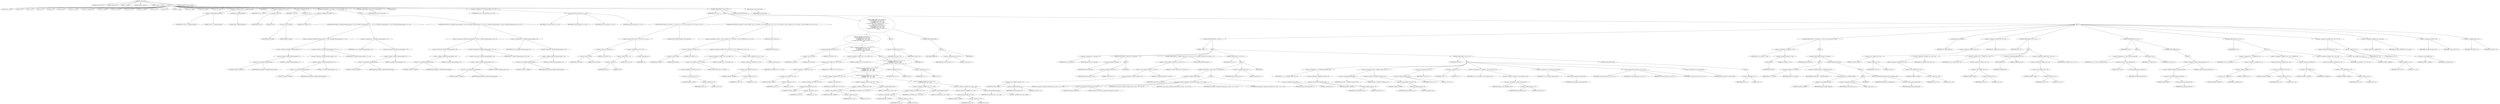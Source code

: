 digraph cache_insert {  
"1000119" [label = "(METHOD,cache_insert)" ]
"1000120" [label = "(PARAM,const char *a1)" ]
"1000121" [label = "(PARAM,_DWORD *a2)" ]
"1000122" [label = "(PARAM,__int64 a3)" ]
"1000123" [label = "(PARAM,unsigned __int64 a4)" ]
"1000124" [label = "(PARAM,unsigned __int16 a5)" ]
"1000125" [label = "(BLOCK,,)" ]
"1000126" [label = "(LOCAL,result: __int64)" ]
"1000127" [label = "(LOCAL,v6: int)" ]
"1000128" [label = "(LOCAL,v7: int)" ]
"1000129" [label = "(LOCAL,v8: int)" ]
"1000130" [label = "(LOCAL,v9: int)" ]
"1000131" [label = "(LOCAL,v10: int)" ]
"1000132" [label = "(LOCAL,v11: __int64)" ]
"1000133" [label = "(LOCAL,v12: unsigned int)" ]
"1000134" [label = "(LOCAL,v13: __int64)" ]
"1000135" [label = "(LOCAL,v14: __int16)" ]
"1000136" [label = "(LOCAL,v15: char *)" ]
"1000137" [label = "(LOCAL,v16: __int64)" ]
"1000138" [label = "(LOCAL,v20: int)" ]
"1000139" [label = "(LOCAL,v21: int)" ]
"1000140" [label = "(LOCAL,v22: __int64)" ]
"1000141" [label = "(LOCAL,v23: __int64)" ]
"1000142" [label = "(LOCAL,v24: __int64)" ]
"1000143" [label = "(LOCAL,v25: __int64 [ 6 ])" ]
"1000144" [label = "(<operator>.assignment,v25[3] = __readfsqword(0x28u))" ]
"1000145" [label = "(<operator>.indirectIndexAccess,v25[3])" ]
"1000146" [label = "(IDENTIFIER,v25,v25[3] = __readfsqword(0x28u))" ]
"1000147" [label = "(LITERAL,3,v25[3] = __readfsqword(0x28u))" ]
"1000148" [label = "(__readfsqword,__readfsqword(0x28u))" ]
"1000149" [label = "(LITERAL,0x28u,__readfsqword(0x28u))" ]
"1000150" [label = "(IDENTIFIER,L,)" ]
"1000151" [label = "(<operator>.assignment,v20 = a5 & 4)" ]
"1000152" [label = "(IDENTIFIER,v20,v20 = a5 & 4)" ]
"1000153" [label = "(<operator>.and,a5 & 4)" ]
"1000154" [label = "(IDENTIFIER,a5,a5 & 4)" ]
"1000155" [label = "(LITERAL,4,a5 & 4)" ]
"1000156" [label = "(<operator>.assignment,v21 = 0)" ]
"1000157" [label = "(IDENTIFIER,v21,v21 = 0)" ]
"1000158" [label = "(LITERAL,0,v21 = 0)" ]
"1000159" [label = "(CONTROL_STRUCTURE,if ( (a5 & 0x980) != 0 ),if ( (a5 & 0x980) != 0 ))" ]
"1000160" [label = "(<operator>.notEquals,(a5 & 0x980) != 0)" ]
"1000161" [label = "(<operator>.and,a5 & 0x980)" ]
"1000162" [label = "(IDENTIFIER,a5,a5 & 0x980)" ]
"1000163" [label = "(LITERAL,0x980,a5 & 0x980)" ]
"1000164" [label = "(LITERAL,0,(a5 & 0x980) != 0)" ]
"1000165" [label = "(BLOCK,,)" ]
"1000166" [label = "(CONTROL_STRUCTURE,if ( *((_QWORD *)dnsmasq_daemon + 57) && *((_QWORD *)dnsmasq_daemon + 57) < a4 ),if ( *((_QWORD *)dnsmasq_daemon + 57) && *((_QWORD *)dnsmasq_daemon + 57) < a4 ))" ]
"1000167" [label = "(<operator>.logicalAnd,*((_QWORD *)dnsmasq_daemon + 57) && *((_QWORD *)dnsmasq_daemon + 57) < a4)" ]
"1000168" [label = "(<operator>.indirection,*((_QWORD *)dnsmasq_daemon + 57))" ]
"1000169" [label = "(<operator>.addition,(_QWORD *)dnsmasq_daemon + 57)" ]
"1000170" [label = "(<operator>.cast,(_QWORD *)dnsmasq_daemon)" ]
"1000171" [label = "(UNKNOWN,_QWORD *,_QWORD *)" ]
"1000172" [label = "(IDENTIFIER,dnsmasq_daemon,(_QWORD *)dnsmasq_daemon)" ]
"1000173" [label = "(LITERAL,57,(_QWORD *)dnsmasq_daemon + 57)" ]
"1000174" [label = "(<operator>.lessThan,*((_QWORD *)dnsmasq_daemon + 57) < a4)" ]
"1000175" [label = "(<operator>.indirection,*((_QWORD *)dnsmasq_daemon + 57))" ]
"1000176" [label = "(<operator>.addition,(_QWORD *)dnsmasq_daemon + 57)" ]
"1000177" [label = "(<operator>.cast,(_QWORD *)dnsmasq_daemon)" ]
"1000178" [label = "(UNKNOWN,_QWORD *,_QWORD *)" ]
"1000179" [label = "(IDENTIFIER,dnsmasq_daemon,(_QWORD *)dnsmasq_daemon)" ]
"1000180" [label = "(LITERAL,57,(_QWORD *)dnsmasq_daemon + 57)" ]
"1000181" [label = "(IDENTIFIER,a4,*((_QWORD *)dnsmasq_daemon + 57) < a4)" ]
"1000182" [label = "(<operator>.assignment,a4 = *((_QWORD *)dnsmasq_daemon + 57))" ]
"1000183" [label = "(IDENTIFIER,a4,a4 = *((_QWORD *)dnsmasq_daemon + 57))" ]
"1000184" [label = "(<operator>.indirection,*((_QWORD *)dnsmasq_daemon + 57))" ]
"1000185" [label = "(<operator>.addition,(_QWORD *)dnsmasq_daemon + 57)" ]
"1000186" [label = "(<operator>.cast,(_QWORD *)dnsmasq_daemon)" ]
"1000187" [label = "(UNKNOWN,_QWORD *,_QWORD *)" ]
"1000188" [label = "(IDENTIFIER,dnsmasq_daemon,(_QWORD *)dnsmasq_daemon)" ]
"1000189" [label = "(LITERAL,57,(_QWORD *)dnsmasq_daemon + 57)" ]
"1000190" [label = "(CONTROL_STRUCTURE,if ( *((_QWORD *)dnsmasq_daemon + 56) && *((_QWORD *)dnsmasq_daemon + 56) > a4 ),if ( *((_QWORD *)dnsmasq_daemon + 56) && *((_QWORD *)dnsmasq_daemon + 56) > a4 ))" ]
"1000191" [label = "(<operator>.logicalAnd,*((_QWORD *)dnsmasq_daemon + 56) && *((_QWORD *)dnsmasq_daemon + 56) > a4)" ]
"1000192" [label = "(<operator>.indirection,*((_QWORD *)dnsmasq_daemon + 56))" ]
"1000193" [label = "(<operator>.addition,(_QWORD *)dnsmasq_daemon + 56)" ]
"1000194" [label = "(<operator>.cast,(_QWORD *)dnsmasq_daemon)" ]
"1000195" [label = "(UNKNOWN,_QWORD *,_QWORD *)" ]
"1000196" [label = "(IDENTIFIER,dnsmasq_daemon,(_QWORD *)dnsmasq_daemon)" ]
"1000197" [label = "(LITERAL,56,(_QWORD *)dnsmasq_daemon + 56)" ]
"1000198" [label = "(<operator>.greaterThan,*((_QWORD *)dnsmasq_daemon + 56) > a4)" ]
"1000199" [label = "(<operator>.indirection,*((_QWORD *)dnsmasq_daemon + 56))" ]
"1000200" [label = "(<operator>.addition,(_QWORD *)dnsmasq_daemon + 56)" ]
"1000201" [label = "(<operator>.cast,(_QWORD *)dnsmasq_daemon)" ]
"1000202" [label = "(UNKNOWN,_QWORD *,_QWORD *)" ]
"1000203" [label = "(IDENTIFIER,dnsmasq_daemon,(_QWORD *)dnsmasq_daemon)" ]
"1000204" [label = "(LITERAL,56,(_QWORD *)dnsmasq_daemon + 56)" ]
"1000205" [label = "(IDENTIFIER,a4,*((_QWORD *)dnsmasq_daemon + 56) > a4)" ]
"1000206" [label = "(<operator>.assignment,a4 = *((_QWORD *)dnsmasq_daemon + 56))" ]
"1000207" [label = "(IDENTIFIER,a4,a4 = *((_QWORD *)dnsmasq_daemon + 56))" ]
"1000208" [label = "(<operator>.indirection,*((_QWORD *)dnsmasq_daemon + 56))" ]
"1000209" [label = "(<operator>.addition,(_QWORD *)dnsmasq_daemon + 56)" ]
"1000210" [label = "(<operator>.cast,(_QWORD *)dnsmasq_daemon)" ]
"1000211" [label = "(UNKNOWN,_QWORD *,_QWORD *)" ]
"1000212" [label = "(IDENTIFIER,dnsmasq_daemon,(_QWORD *)dnsmasq_daemon)" ]
"1000213" [label = "(LITERAL,56,(_QWORD *)dnsmasq_daemon + 56)" ]
"1000214" [label = "(CONTROL_STRUCTURE,if ( insert_error ),if ( insert_error ))" ]
"1000215" [label = "(IDENTIFIER,insert_error,if ( insert_error ))" ]
"1000216" [label = "(IDENTIFIER,L,)" ]
"1000217" [label = "(<operator>.assignment,v23 = cache_scan_free(a1, a2, a3, a5))" ]
"1000218" [label = "(IDENTIFIER,v23,v23 = cache_scan_free(a1, a2, a3, a5))" ]
"1000219" [label = "(cache_scan_free,cache_scan_free(a1, a2, a3, a5))" ]
"1000220" [label = "(IDENTIFIER,a1,cache_scan_free(a1, a2, a3, a5))" ]
"1000221" [label = "(IDENTIFIER,a2,cache_scan_free(a1, a2, a3, a5))" ]
"1000222" [label = "(IDENTIFIER,a3,cache_scan_free(a1, a2, a3, a5))" ]
"1000223" [label = "(IDENTIFIER,a5,cache_scan_free(a1, a2, a3, a5))" ]
"1000224" [label = "(CONTROL_STRUCTURE,if ( v23 ),if ( v23 ))" ]
"1000225" [label = "(IDENTIFIER,v23,if ( v23 ))" ]
"1000226" [label = "(BLOCK,,)" ]
"1000227" [label = "(CONTROL_STRUCTURE,if ( (a5 & 0x180) == 0 || (a5 & 8) == 0 || !a2 ),if ( (a5 & 0x180) == 0 || (a5 & 8) == 0 || !a2 ))" ]
"1000228" [label = "(<operator>.logicalOr,(a5 & 0x180) == 0 || (a5 & 8) == 0 || !a2)" ]
"1000229" [label = "(<operator>.equals,(a5 & 0x180) == 0)" ]
"1000230" [label = "(<operator>.and,a5 & 0x180)" ]
"1000231" [label = "(IDENTIFIER,a5,a5 & 0x180)" ]
"1000232" [label = "(LITERAL,0x180,a5 & 0x180)" ]
"1000233" [label = "(LITERAL,0,(a5 & 0x180) == 0)" ]
"1000234" [label = "(<operator>.logicalOr,(a5 & 8) == 0 || !a2)" ]
"1000235" [label = "(<operator>.equals,(a5 & 8) == 0)" ]
"1000236" [label = "(<operator>.and,a5 & 8)" ]
"1000237" [label = "(IDENTIFIER,a5,a5 & 8)" ]
"1000238" [label = "(LITERAL,8,a5 & 8)" ]
"1000239" [label = "(LITERAL,0,(a5 & 8) == 0)" ]
"1000240" [label = "(<operator>.logicalNot,!a2)" ]
"1000241" [label = "(IDENTIFIER,a2,!a2)" ]
"1000242" [label = "(CONTROL_STRUCTURE,goto LABEL_28;,goto LABEL_28;)" ]
"1000243" [label = "(CONTROL_STRUCTURE,if ( (a5 & 0x80) != 0 && (*(_WORD *)(v23 + 52) & 0x80) != 0 && *(_DWORD *)(v23 + 24) == *a2 ),if ( (a5 & 0x80) != 0 && (*(_WORD *)(v23 + 52) & 0x80) != 0 && *(_DWORD *)(v23 + 24) == *a2 ))" ]
"1000244" [label = "(<operator>.logicalAnd,(a5 & 0x80) != 0 && (*(_WORD *)(v23 + 52) & 0x80) != 0 && *(_DWORD *)(v23 + 24) == *a2)" ]
"1000245" [label = "(<operator>.notEquals,(a5 & 0x80) != 0)" ]
"1000246" [label = "(<operator>.and,a5 & 0x80)" ]
"1000247" [label = "(IDENTIFIER,a5,a5 & 0x80)" ]
"1000248" [label = "(LITERAL,0x80,a5 & 0x80)" ]
"1000249" [label = "(LITERAL,0,(a5 & 0x80) != 0)" ]
"1000250" [label = "(<operator>.logicalAnd,(*(_WORD *)(v23 + 52) & 0x80) != 0 && *(_DWORD *)(v23 + 24) == *a2)" ]
"1000251" [label = "(<operator>.notEquals,(*(_WORD *)(v23 + 52) & 0x80) != 0)" ]
"1000252" [label = "(<operator>.and,*(_WORD *)(v23 + 52) & 0x80)" ]
"1000253" [label = "(<operator>.indirection,*(_WORD *)(v23 + 52))" ]
"1000254" [label = "(<operator>.cast,(_WORD *)(v23 + 52))" ]
"1000255" [label = "(UNKNOWN,_WORD *,_WORD *)" ]
"1000256" [label = "(<operator>.addition,v23 + 52)" ]
"1000257" [label = "(IDENTIFIER,v23,v23 + 52)" ]
"1000258" [label = "(LITERAL,52,v23 + 52)" ]
"1000259" [label = "(LITERAL,0x80,*(_WORD *)(v23 + 52) & 0x80)" ]
"1000260" [label = "(LITERAL,0,(*(_WORD *)(v23 + 52) & 0x80) != 0)" ]
"1000261" [label = "(<operator>.equals,*(_DWORD *)(v23 + 24) == *a2)" ]
"1000262" [label = "(<operator>.indirection,*(_DWORD *)(v23 + 24))" ]
"1000263" [label = "(<operator>.cast,(_DWORD *)(v23 + 24))" ]
"1000264" [label = "(UNKNOWN,_DWORD *,_DWORD *)" ]
"1000265" [label = "(<operator>.addition,v23 + 24)" ]
"1000266" [label = "(IDENTIFIER,v23,v23 + 24)" ]
"1000267" [label = "(LITERAL,24,v23 + 24)" ]
"1000268" [label = "(<operator>.indirection,*a2)" ]
"1000269" [label = "(IDENTIFIER,a2,*(_DWORD *)(v23 + 24) == *a2)" ]
"1000270" [label = "(RETURN,return v23;,return v23;)" ]
"1000271" [label = "(IDENTIFIER,v23,return v23;)" ]
"1000272" [label = "(CONTROL_STRUCTURE,if ( (a5 & 0x100) != 0\n      && (*(_WORD *)(v23 + 52) & 0x100) != 0\n      && (*(_DWORD *)(v23 + 24) != *a2\n       || *(_DWORD *)(v23 + 28) != a2[1]\n       || *(_DWORD *)(v23 + 32) != a2[2]\n       || *(_DWORD *)(v23 + 36) != a2[3] ? (v10 = 0) : (v10 = 1),\n          v10) ),if ( (a5 & 0x100) != 0\n      && (*(_WORD *)(v23 + 52) & 0x100) != 0\n      && (*(_DWORD *)(v23 + 24) != *a2\n       || *(_DWORD *)(v23 + 28) != a2[1]\n       || *(_DWORD *)(v23 + 32) != a2[2]\n       || *(_DWORD *)(v23 + 36) != a2[3] ? (v10 = 0) : (v10 = 1),\n          v10) ))" ]
"1000273" [label = "(<operator>.logicalAnd,(a5 & 0x100) != 0\n      && (*(_WORD *)(v23 + 52) & 0x100) != 0\n      && (*(_DWORD *)(v23 + 24) != *a2\n       || *(_DWORD *)(v23 + 28) != a2[1]\n       || *(_DWORD *)(v23 + 32) != a2[2]\n       || *(_DWORD *)(v23 + 36) != a2[3] ? (v10 = 0) : (v10 = 1),\n          v10))" ]
"1000274" [label = "(<operator>.notEquals,(a5 & 0x100) != 0)" ]
"1000275" [label = "(<operator>.and,a5 & 0x100)" ]
"1000276" [label = "(IDENTIFIER,a5,a5 & 0x100)" ]
"1000277" [label = "(LITERAL,0x100,a5 & 0x100)" ]
"1000278" [label = "(LITERAL,0,(a5 & 0x100) != 0)" ]
"1000279" [label = "(<operator>.logicalAnd,(*(_WORD *)(v23 + 52) & 0x100) != 0\n      && (*(_DWORD *)(v23 + 24) != *a2\n       || *(_DWORD *)(v23 + 28) != a2[1]\n       || *(_DWORD *)(v23 + 32) != a2[2]\n       || *(_DWORD *)(v23 + 36) != a2[3] ? (v10 = 0) : (v10 = 1),\n          v10))" ]
"1000280" [label = "(<operator>.notEquals,(*(_WORD *)(v23 + 52) & 0x100) != 0)" ]
"1000281" [label = "(<operator>.and,*(_WORD *)(v23 + 52) & 0x100)" ]
"1000282" [label = "(<operator>.indirection,*(_WORD *)(v23 + 52))" ]
"1000283" [label = "(<operator>.cast,(_WORD *)(v23 + 52))" ]
"1000284" [label = "(UNKNOWN,_WORD *,_WORD *)" ]
"1000285" [label = "(<operator>.addition,v23 + 52)" ]
"1000286" [label = "(IDENTIFIER,v23,v23 + 52)" ]
"1000287" [label = "(LITERAL,52,v23 + 52)" ]
"1000288" [label = "(LITERAL,0x100,*(_WORD *)(v23 + 52) & 0x100)" ]
"1000289" [label = "(LITERAL,0,(*(_WORD *)(v23 + 52) & 0x100) != 0)" ]
"1000290" [label = "(BLOCK,,)" ]
"1000291" [label = "(<operator>.conditional,*(_DWORD *)(v23 + 24) != *a2\n       || *(_DWORD *)(v23 + 28) != a2[1]\n       || *(_DWORD *)(v23 + 32) != a2[2]\n       || *(_DWORD *)(v23 + 36) != a2[3] ? (v10 = 0) : (v10 = 1))" ]
"1000292" [label = "(<operator>.logicalOr,*(_DWORD *)(v23 + 24) != *a2\n       || *(_DWORD *)(v23 + 28) != a2[1]\n       || *(_DWORD *)(v23 + 32) != a2[2]\n       || *(_DWORD *)(v23 + 36) != a2[3])" ]
"1000293" [label = "(<operator>.notEquals,*(_DWORD *)(v23 + 24) != *a2)" ]
"1000294" [label = "(<operator>.indirection,*(_DWORD *)(v23 + 24))" ]
"1000295" [label = "(<operator>.cast,(_DWORD *)(v23 + 24))" ]
"1000296" [label = "(UNKNOWN,_DWORD *,_DWORD *)" ]
"1000297" [label = "(<operator>.addition,v23 + 24)" ]
"1000298" [label = "(IDENTIFIER,v23,v23 + 24)" ]
"1000299" [label = "(LITERAL,24,v23 + 24)" ]
"1000300" [label = "(<operator>.indirection,*a2)" ]
"1000301" [label = "(IDENTIFIER,a2,*(_DWORD *)(v23 + 24) != *a2)" ]
"1000302" [label = "(<operator>.logicalOr,*(_DWORD *)(v23 + 28) != a2[1]\n       || *(_DWORD *)(v23 + 32) != a2[2]\n       || *(_DWORD *)(v23 + 36) != a2[3])" ]
"1000303" [label = "(<operator>.notEquals,*(_DWORD *)(v23 + 28) != a2[1])" ]
"1000304" [label = "(<operator>.indirection,*(_DWORD *)(v23 + 28))" ]
"1000305" [label = "(<operator>.cast,(_DWORD *)(v23 + 28))" ]
"1000306" [label = "(UNKNOWN,_DWORD *,_DWORD *)" ]
"1000307" [label = "(<operator>.addition,v23 + 28)" ]
"1000308" [label = "(IDENTIFIER,v23,v23 + 28)" ]
"1000309" [label = "(LITERAL,28,v23 + 28)" ]
"1000310" [label = "(<operator>.indirectIndexAccess,a2[1])" ]
"1000311" [label = "(IDENTIFIER,a2,*(_DWORD *)(v23 + 28) != a2[1])" ]
"1000312" [label = "(LITERAL,1,*(_DWORD *)(v23 + 28) != a2[1])" ]
"1000313" [label = "(<operator>.logicalOr,*(_DWORD *)(v23 + 32) != a2[2]\n       || *(_DWORD *)(v23 + 36) != a2[3])" ]
"1000314" [label = "(<operator>.notEquals,*(_DWORD *)(v23 + 32) != a2[2])" ]
"1000315" [label = "(<operator>.indirection,*(_DWORD *)(v23 + 32))" ]
"1000316" [label = "(<operator>.cast,(_DWORD *)(v23 + 32))" ]
"1000317" [label = "(UNKNOWN,_DWORD *,_DWORD *)" ]
"1000318" [label = "(<operator>.addition,v23 + 32)" ]
"1000319" [label = "(IDENTIFIER,v23,v23 + 32)" ]
"1000320" [label = "(LITERAL,32,v23 + 32)" ]
"1000321" [label = "(<operator>.indirectIndexAccess,a2[2])" ]
"1000322" [label = "(IDENTIFIER,a2,*(_DWORD *)(v23 + 32) != a2[2])" ]
"1000323" [label = "(LITERAL,2,*(_DWORD *)(v23 + 32) != a2[2])" ]
"1000324" [label = "(<operator>.notEquals,*(_DWORD *)(v23 + 36) != a2[3])" ]
"1000325" [label = "(<operator>.indirection,*(_DWORD *)(v23 + 36))" ]
"1000326" [label = "(<operator>.cast,(_DWORD *)(v23 + 36))" ]
"1000327" [label = "(UNKNOWN,_DWORD *,_DWORD *)" ]
"1000328" [label = "(<operator>.addition,v23 + 36)" ]
"1000329" [label = "(IDENTIFIER,v23,v23 + 36)" ]
"1000330" [label = "(LITERAL,36,v23 + 36)" ]
"1000331" [label = "(<operator>.indirectIndexAccess,a2[3])" ]
"1000332" [label = "(IDENTIFIER,a2,*(_DWORD *)(v23 + 36) != a2[3])" ]
"1000333" [label = "(LITERAL,3,*(_DWORD *)(v23 + 36) != a2[3])" ]
"1000334" [label = "(<operator>.assignment,v10 = 0)" ]
"1000335" [label = "(IDENTIFIER,v10,v10 = 0)" ]
"1000336" [label = "(LITERAL,0,v10 = 0)" ]
"1000337" [label = "(<operator>.assignment,v10 = 1)" ]
"1000338" [label = "(IDENTIFIER,v10,v10 = 1)" ]
"1000339" [label = "(LITERAL,1,v10 = 1)" ]
"1000340" [label = "(IDENTIFIER,v10,)" ]
"1000341" [label = "(BLOCK,,)" ]
"1000342" [label = "(<operator>.assignment,result = v23)" ]
"1000343" [label = "(IDENTIFIER,result,result = v23)" ]
"1000344" [label = "(IDENTIFIER,v23,result = v23)" ]
"1000345" [label = "(CONTROL_STRUCTURE,else,else)" ]
"1000346" [label = "(BLOCK,,)" ]
"1000347" [label = "(JUMP_TARGET,LABEL_28)" ]
"1000348" [label = "(<operator>.assignment,insert_error = 1)" ]
"1000349" [label = "(IDENTIFIER,insert_error,insert_error = 1)" ]
"1000350" [label = "(LITERAL,1,insert_error = 1)" ]
"1000351" [label = "(IDENTIFIER,L,)" ]
"1000352" [label = "(CONTROL_STRUCTURE,else,else)" ]
"1000353" [label = "(BLOCK,,)" ]
"1000354" [label = "(CONTROL_STRUCTURE,while ( 1 ),while ( 1 ))" ]
"1000355" [label = "(LITERAL,1,while ( 1 ))" ]
"1000356" [label = "(BLOCK,,)" ]
"1000357" [label = "(<operator>.assignment,v24 = cache_tail)" ]
"1000358" [label = "(IDENTIFIER,v24,v24 = cache_tail)" ]
"1000359" [label = "(IDENTIFIER,cache_tail,v24 = cache_tail)" ]
"1000360" [label = "(CONTROL_STRUCTURE,if ( !cache_tail ),if ( !cache_tail ))" ]
"1000361" [label = "(<operator>.logicalNot,!cache_tail)" ]
"1000362" [label = "(IDENTIFIER,cache_tail,!cache_tail)" ]
"1000363" [label = "(BLOCK,,)" ]
"1000364" [label = "(<operator>.assignment,insert_error = 1)" ]
"1000365" [label = "(IDENTIFIER,insert_error,insert_error = 1)" ]
"1000366" [label = "(LITERAL,1,insert_error = 1)" ]
"1000367" [label = "(IDENTIFIER,L,)" ]
"1000368" [label = "(CONTROL_STRUCTURE,if ( (*(_WORD *)(cache_tail + 52) & 0xC) == 0 ),if ( (*(_WORD *)(cache_tail + 52) & 0xC) == 0 ))" ]
"1000369" [label = "(<operator>.equals,(*(_WORD *)(cache_tail + 52) & 0xC) == 0)" ]
"1000370" [label = "(<operator>.and,*(_WORD *)(cache_tail + 52) & 0xC)" ]
"1000371" [label = "(<operator>.indirection,*(_WORD *)(cache_tail + 52))" ]
"1000372" [label = "(<operator>.cast,(_WORD *)(cache_tail + 52))" ]
"1000373" [label = "(UNKNOWN,_WORD *,_WORD *)" ]
"1000374" [label = "(<operator>.addition,cache_tail + 52)" ]
"1000375" [label = "(IDENTIFIER,cache_tail,cache_tail + 52)" ]
"1000376" [label = "(LITERAL,52,cache_tail + 52)" ]
"1000377" [label = "(LITERAL,0xC,*(_WORD *)(cache_tail + 52) & 0xC)" ]
"1000378" [label = "(LITERAL,0,(*(_WORD *)(cache_tail + 52) & 0xC) == 0)" ]
"1000379" [label = "(CONTROL_STRUCTURE,break;,break;)" ]
"1000380" [label = "(CONTROL_STRUCTURE,if ( v21 ),if ( v21 ))" ]
"1000381" [label = "(IDENTIFIER,v21,if ( v21 ))" ]
"1000382" [label = "(BLOCK,,)" ]
"1000383" [label = "(CONTROL_STRUCTURE,if ( !warned_7808 ),if ( !warned_7808 ))" ]
"1000384" [label = "(<operator>.logicalNot,!warned_7808)" ]
"1000385" [label = "(IDENTIFIER,warned_7808,!warned_7808)" ]
"1000386" [label = "(BLOCK,,)" ]
"1000387" [label = "(my_syslog,my_syslog(3, (unsigned int)\"Internal error in cache.\", v6, v7, v8, v9))" ]
"1000388" [label = "(LITERAL,3,my_syslog(3, (unsigned int)\"Internal error in cache.\", v6, v7, v8, v9))" ]
"1000389" [label = "(<operator>.cast,(unsigned int)\"Internal error in cache.\")" ]
"1000390" [label = "(UNKNOWN,unsigned int,unsigned int)" ]
"1000391" [label = "(LITERAL,\"Internal error in cache.\",(unsigned int)\"Internal error in cache.\")" ]
"1000392" [label = "(IDENTIFIER,v6,my_syslog(3, (unsigned int)\"Internal error in cache.\", v6, v7, v8, v9))" ]
"1000393" [label = "(IDENTIFIER,v7,my_syslog(3, (unsigned int)\"Internal error in cache.\", v6, v7, v8, v9))" ]
"1000394" [label = "(IDENTIFIER,v8,my_syslog(3, (unsigned int)\"Internal error in cache.\", v6, v7, v8, v9))" ]
"1000395" [label = "(IDENTIFIER,v9,my_syslog(3, (unsigned int)\"Internal error in cache.\", v6, v7, v8, v9))" ]
"1000396" [label = "(<operator>.assignment,warned_7808 = 1)" ]
"1000397" [label = "(IDENTIFIER,warned_7808,warned_7808 = 1)" ]
"1000398" [label = "(LITERAL,1,warned_7808 = 1)" ]
"1000399" [label = "(<operator>.assignment,insert_error = 1)" ]
"1000400" [label = "(IDENTIFIER,insert_error,insert_error = 1)" ]
"1000401" [label = "(LITERAL,1,insert_error = 1)" ]
"1000402" [label = "(IDENTIFIER,L,)" ]
"1000403" [label = "(CONTROL_STRUCTURE,if ( v20 ),if ( v20 ))" ]
"1000404" [label = "(IDENTIFIER,v20,if ( v20 ))" ]
"1000405" [label = "(BLOCK,,)" ]
"1000406" [label = "(<operator>.assignment,v11 = *(_QWORD *)(cache_tail + 32))" ]
"1000407" [label = "(IDENTIFIER,v11,v11 = *(_QWORD *)(cache_tail + 32))" ]
"1000408" [label = "(<operator>.indirection,*(_QWORD *)(cache_tail + 32))" ]
"1000409" [label = "(<operator>.cast,(_QWORD *)(cache_tail + 32))" ]
"1000410" [label = "(UNKNOWN,_QWORD *,_QWORD *)" ]
"1000411" [label = "(<operator>.addition,cache_tail + 32)" ]
"1000412" [label = "(IDENTIFIER,cache_tail,cache_tail + 32)" ]
"1000413" [label = "(LITERAL,32,cache_tail + 32)" ]
"1000414" [label = "(<operator>.assignment,v25[0] = *(_QWORD *)(cache_tail + 24))" ]
"1000415" [label = "(<operator>.indirectIndexAccess,v25[0])" ]
"1000416" [label = "(IDENTIFIER,v25,v25[0] = *(_QWORD *)(cache_tail + 24))" ]
"1000417" [label = "(LITERAL,0,v25[0] = *(_QWORD *)(cache_tail + 24))" ]
"1000418" [label = "(<operator>.indirection,*(_QWORD *)(cache_tail + 24))" ]
"1000419" [label = "(<operator>.cast,(_QWORD *)(cache_tail + 24))" ]
"1000420" [label = "(UNKNOWN,_QWORD *,_QWORD *)" ]
"1000421" [label = "(<operator>.addition,cache_tail + 24)" ]
"1000422" [label = "(IDENTIFIER,cache_tail,cache_tail + 24)" ]
"1000423" [label = "(LITERAL,24,cache_tail + 24)" ]
"1000424" [label = "(<operator>.assignment,v25[1] = v11)" ]
"1000425" [label = "(<operator>.indirectIndexAccess,v25[1])" ]
"1000426" [label = "(IDENTIFIER,v25,v25[1] = v11)" ]
"1000427" [label = "(LITERAL,1,v25[1] = v11)" ]
"1000428" [label = "(IDENTIFIER,v11,v25[1] = v11)" ]
"1000429" [label = "(<operator>.assignment,v21 = 1)" ]
"1000430" [label = "(IDENTIFIER,v21,v21 = 1)" ]
"1000431" [label = "(LITERAL,1,v21 = 1)" ]
"1000432" [label = "(<operator>.assignment,v12 = *(unsigned __int16 *)(cache_tail + 52))" ]
"1000433" [label = "(IDENTIFIER,v12,v12 = *(unsigned __int16 *)(cache_tail + 52))" ]
"1000434" [label = "(<operator>.indirection,*(unsigned __int16 *)(cache_tail + 52))" ]
"1000435" [label = "(<operator>.cast,(unsigned __int16 *)(cache_tail + 52))" ]
"1000436" [label = "(UNKNOWN,unsigned __int16 *,unsigned __int16 *)" ]
"1000437" [label = "(<operator>.addition,cache_tail + 52)" ]
"1000438" [label = "(IDENTIFIER,cache_tail,cache_tail + 52)" ]
"1000439" [label = "(LITERAL,52,cache_tail + 52)" ]
"1000440" [label = "(<operator>.assignment,v13 = cache_get_name(cache_tail))" ]
"1000441" [label = "(IDENTIFIER,v13,v13 = cache_get_name(cache_tail))" ]
"1000442" [label = "(cache_get_name,cache_get_name(cache_tail))" ]
"1000443" [label = "(IDENTIFIER,cache_tail,cache_get_name(cache_tail))" ]
"1000444" [label = "(cache_scan_free,cache_scan_free(v13, v25, a3, v12))" ]
"1000445" [label = "(IDENTIFIER,v13,cache_scan_free(v13, v25, a3, v12))" ]
"1000446" [label = "(IDENTIFIER,v25,cache_scan_free(v13, v25, a3, v12))" ]
"1000447" [label = "(IDENTIFIER,a3,cache_scan_free(v13, v25, a3, v12))" ]
"1000448" [label = "(IDENTIFIER,v12,cache_scan_free(v13, v25, a3, v12))" ]
"1000449" [label = "(<operator>.preIncrement,++cache_live_freed)" ]
"1000450" [label = "(IDENTIFIER,cache_live_freed,++cache_live_freed)" ]
"1000451" [label = "(CONTROL_STRUCTURE,else,else)" ]
"1000452" [label = "(BLOCK,,)" ]
"1000453" [label = "(<operator>.assignment,v20 = 1)" ]
"1000454" [label = "(IDENTIFIER,v20,v20 = 1)" ]
"1000455" [label = "(LITERAL,1,v20 = 1)" ]
"1000456" [label = "(CONTROL_STRUCTURE,if ( a1 && strlen(a1) > 0x31 ),if ( a1 && strlen(a1) > 0x31 ))" ]
"1000457" [label = "(<operator>.logicalAnd,a1 && strlen(a1) > 0x31)" ]
"1000458" [label = "(IDENTIFIER,a1,a1 && strlen(a1) > 0x31)" ]
"1000459" [label = "(<operator>.greaterThan,strlen(a1) > 0x31)" ]
"1000460" [label = "(strlen,strlen(a1))" ]
"1000461" [label = "(IDENTIFIER,a1,strlen(a1))" ]
"1000462" [label = "(LITERAL,0x31,strlen(a1) > 0x31)" ]
"1000463" [label = "(BLOCK,,)" ]
"1000464" [label = "(CONTROL_STRUCTURE,if ( big_free ),if ( big_free ))" ]
"1000465" [label = "(IDENTIFIER,big_free,if ( big_free ))" ]
"1000466" [label = "(BLOCK,,)" ]
"1000467" [label = "(<operator>.assignment,v22 = big_free)" ]
"1000468" [label = "(IDENTIFIER,v22,v22 = big_free)" ]
"1000469" [label = "(IDENTIFIER,big_free,v22 = big_free)" ]
"1000470" [label = "(<operator>.assignment,big_free = *(_QWORD *)big_free)" ]
"1000471" [label = "(IDENTIFIER,big_free,big_free = *(_QWORD *)big_free)" ]
"1000472" [label = "(<operator>.indirection,*(_QWORD *)big_free)" ]
"1000473" [label = "(<operator>.cast,(_QWORD *)big_free)" ]
"1000474" [label = "(UNKNOWN,_QWORD *,_QWORD *)" ]
"1000475" [label = "(IDENTIFIER,big_free,(_QWORD *)big_free)" ]
"1000476" [label = "(CONTROL_STRUCTURE,else,else)" ]
"1000477" [label = "(BLOCK,,)" ]
"1000478" [label = "(BLOCK,,)" ]
"1000479" [label = "(<operator>.assignment,insert_error = 1)" ]
"1000480" [label = "(IDENTIFIER,insert_error,insert_error = 1)" ]
"1000481" [label = "(LITERAL,1,insert_error = 1)" ]
"1000482" [label = "(IDENTIFIER,L,)" ]
"1000483" [label = "(CONTROL_STRUCTURE,if ( bignames_left ),if ( bignames_left ))" ]
"1000484" [label = "(IDENTIFIER,bignames_left,if ( bignames_left ))" ]
"1000485" [label = "(<operator>.preDecrement,--bignames_left)" ]
"1000486" [label = "(IDENTIFIER,bignames_left,--bignames_left)" ]
"1000487" [label = "(cache_unlink,cache_unlink(v24))" ]
"1000488" [label = "(IDENTIFIER,v24,cache_unlink(v24))" ]
"1000489" [label = "(<operator>.assignment,*(_WORD *)(v24 + 52) = a5)" ]
"1000490" [label = "(<operator>.indirection,*(_WORD *)(v24 + 52))" ]
"1000491" [label = "(<operator>.cast,(_WORD *)(v24 + 52))" ]
"1000492" [label = "(UNKNOWN,_WORD *,_WORD *)" ]
"1000493" [label = "(<operator>.addition,v24 + 52)" ]
"1000494" [label = "(IDENTIFIER,v24,v24 + 52)" ]
"1000495" [label = "(LITERAL,52,v24 + 52)" ]
"1000496" [label = "(IDENTIFIER,a5,*(_WORD *)(v24 + 52) = a5)" ]
"1000497" [label = "(CONTROL_STRUCTURE,if ( v22 ),if ( v22 ))" ]
"1000498" [label = "(IDENTIFIER,v22,if ( v22 ))" ]
"1000499" [label = "(BLOCK,,)" ]
"1000500" [label = "(<operator>.assignment,*(_QWORD *)(v24 + 56) = v22)" ]
"1000501" [label = "(<operator>.indirection,*(_QWORD *)(v24 + 56))" ]
"1000502" [label = "(<operator>.cast,(_QWORD *)(v24 + 56))" ]
"1000503" [label = "(UNKNOWN,_QWORD *,_QWORD *)" ]
"1000504" [label = "(<operator>.addition,v24 + 56)" ]
"1000505" [label = "(IDENTIFIER,v24,v24 + 56)" ]
"1000506" [label = "(LITERAL,56,v24 + 56)" ]
"1000507" [label = "(IDENTIFIER,v22,*(_QWORD *)(v24 + 56) = v22)" ]
"1000508" [label = "(<operator>.assignment,v14 = *(_WORD *)(v24 + 52))" ]
"1000509" [label = "(IDENTIFIER,v14,v14 = *(_WORD *)(v24 + 52))" ]
"1000510" [label = "(<operator>.indirection,*(_WORD *)(v24 + 52))" ]
"1000511" [label = "(<operator>.cast,(_WORD *)(v24 + 52))" ]
"1000512" [label = "(UNKNOWN,_WORD *,_WORD *)" ]
"1000513" [label = "(<operator>.addition,v24 + 52)" ]
"1000514" [label = "(IDENTIFIER,v24,v24 + 52)" ]
"1000515" [label = "(LITERAL,52,v24 + 52)" ]
"1000516" [label = "(<operators>.assignmentOr,HIBYTE(v14) |= 2u)" ]
"1000517" [label = "(HIBYTE,HIBYTE(v14))" ]
"1000518" [label = "(IDENTIFIER,v14,HIBYTE(v14))" ]
"1000519" [label = "(LITERAL,2u,HIBYTE(v14) |= 2u)" ]
"1000520" [label = "(<operator>.assignment,*(_WORD *)(v24 + 52) = v14)" ]
"1000521" [label = "(<operator>.indirection,*(_WORD *)(v24 + 52))" ]
"1000522" [label = "(<operator>.cast,(_WORD *)(v24 + 52))" ]
"1000523" [label = "(UNKNOWN,_WORD *,_WORD *)" ]
"1000524" [label = "(<operator>.addition,v24 + 52)" ]
"1000525" [label = "(IDENTIFIER,v24,v24 + 52)" ]
"1000526" [label = "(LITERAL,52,v24 + 52)" ]
"1000527" [label = "(IDENTIFIER,v14,*(_WORD *)(v24 + 52) = v14)" ]
"1000528" [label = "(CONTROL_STRUCTURE,if ( a1 ),if ( a1 ))" ]
"1000529" [label = "(IDENTIFIER,a1,if ( a1 ))" ]
"1000530" [label = "(BLOCK,,)" ]
"1000531" [label = "(<operator>.assignment,v15 = (char *)cache_get_name(v24))" ]
"1000532" [label = "(IDENTIFIER,v15,v15 = (char *)cache_get_name(v24))" ]
"1000533" [label = "(<operator>.cast,(char *)cache_get_name(v24))" ]
"1000534" [label = "(UNKNOWN,char *,char *)" ]
"1000535" [label = "(cache_get_name,cache_get_name(v24))" ]
"1000536" [label = "(IDENTIFIER,v24,cache_get_name(v24))" ]
"1000537" [label = "(strcpy,strcpy(v15, a1))" ]
"1000538" [label = "(IDENTIFIER,v15,strcpy(v15, a1))" ]
"1000539" [label = "(IDENTIFIER,a1,strcpy(v15, a1))" ]
"1000540" [label = "(CONTROL_STRUCTURE,else,else)" ]
"1000541" [label = "(BLOCK,,)" ]
"1000542" [label = "(<operator>.assignment,*(_BYTE *)cache_get_name(v24) = 0)" ]
"1000543" [label = "(<operator>.indirection,*(_BYTE *)cache_get_name(v24))" ]
"1000544" [label = "(<operator>.cast,(_BYTE *)cache_get_name(v24))" ]
"1000545" [label = "(UNKNOWN,_BYTE *,_BYTE *)" ]
"1000546" [label = "(cache_get_name,cache_get_name(v24))" ]
"1000547" [label = "(IDENTIFIER,v24,cache_get_name(v24))" ]
"1000548" [label = "(LITERAL,0,*(_BYTE *)cache_get_name(v24) = 0)" ]
"1000549" [label = "(CONTROL_STRUCTURE,if ( a2 ),if ( a2 ))" ]
"1000550" [label = "(IDENTIFIER,a2,if ( a2 ))" ]
"1000551" [label = "(BLOCK,,)" ]
"1000552" [label = "(<operator>.assignment,v16 = *((_QWORD *)a2 + 1))" ]
"1000553" [label = "(IDENTIFIER,v16,v16 = *((_QWORD *)a2 + 1))" ]
"1000554" [label = "(<operator>.indirection,*((_QWORD *)a2 + 1))" ]
"1000555" [label = "(<operator>.addition,(_QWORD *)a2 + 1)" ]
"1000556" [label = "(<operator>.cast,(_QWORD *)a2)" ]
"1000557" [label = "(UNKNOWN,_QWORD *,_QWORD *)" ]
"1000558" [label = "(IDENTIFIER,a2,(_QWORD *)a2)" ]
"1000559" [label = "(LITERAL,1,(_QWORD *)a2 + 1)" ]
"1000560" [label = "(<operator>.assignment,*(_QWORD *)(v24 + 24) = *(_QWORD *)a2)" ]
"1000561" [label = "(<operator>.indirection,*(_QWORD *)(v24 + 24))" ]
"1000562" [label = "(<operator>.cast,(_QWORD *)(v24 + 24))" ]
"1000563" [label = "(UNKNOWN,_QWORD *,_QWORD *)" ]
"1000564" [label = "(<operator>.addition,v24 + 24)" ]
"1000565" [label = "(IDENTIFIER,v24,v24 + 24)" ]
"1000566" [label = "(LITERAL,24,v24 + 24)" ]
"1000567" [label = "(<operator>.indirection,*(_QWORD *)a2)" ]
"1000568" [label = "(<operator>.cast,(_QWORD *)a2)" ]
"1000569" [label = "(UNKNOWN,_QWORD *,_QWORD *)" ]
"1000570" [label = "(IDENTIFIER,a2,(_QWORD *)a2)" ]
"1000571" [label = "(<operator>.assignment,*(_QWORD *)(v24 + 32) = v16)" ]
"1000572" [label = "(<operator>.indirection,*(_QWORD *)(v24 + 32))" ]
"1000573" [label = "(<operator>.cast,(_QWORD *)(v24 + 32))" ]
"1000574" [label = "(UNKNOWN,_QWORD *,_QWORD *)" ]
"1000575" [label = "(<operator>.addition,v24 + 32)" ]
"1000576" [label = "(IDENTIFIER,v24,v24 + 32)" ]
"1000577" [label = "(LITERAL,32,v24 + 32)" ]
"1000578" [label = "(IDENTIFIER,v16,*(_QWORD *)(v24 + 32) = v16)" ]
"1000579" [label = "(<operator>.assignment,*(_QWORD *)(v24 + 40) = a3 + a4)" ]
"1000580" [label = "(<operator>.indirection,*(_QWORD *)(v24 + 40))" ]
"1000581" [label = "(<operator>.cast,(_QWORD *)(v24 + 40))" ]
"1000582" [label = "(UNKNOWN,_QWORD *,_QWORD *)" ]
"1000583" [label = "(<operator>.addition,v24 + 40)" ]
"1000584" [label = "(IDENTIFIER,v24,v24 + 40)" ]
"1000585" [label = "(LITERAL,40,v24 + 40)" ]
"1000586" [label = "(<operator>.addition,a3 + a4)" ]
"1000587" [label = "(IDENTIFIER,a3,a3 + a4)" ]
"1000588" [label = "(IDENTIFIER,a4,a3 + a4)" ]
"1000589" [label = "(<operator>.assignment,*(_QWORD *)v24 = new_chain)" ]
"1000590" [label = "(<operator>.indirection,*(_QWORD *)v24)" ]
"1000591" [label = "(<operator>.cast,(_QWORD *)v24)" ]
"1000592" [label = "(UNKNOWN,_QWORD *,_QWORD *)" ]
"1000593" [label = "(IDENTIFIER,v24,(_QWORD *)v24)" ]
"1000594" [label = "(IDENTIFIER,new_chain,*(_QWORD *)v24 = new_chain)" ]
"1000595" [label = "(<operator>.assignment,new_chain = v24)" ]
"1000596" [label = "(IDENTIFIER,new_chain,new_chain = v24)" ]
"1000597" [label = "(IDENTIFIER,v24,new_chain = v24)" ]
"1000598" [label = "(<operator>.assignment,result = v24)" ]
"1000599" [label = "(IDENTIFIER,result,result = v24)" ]
"1000600" [label = "(IDENTIFIER,v24,result = v24)" ]
"1000601" [label = "(RETURN,return result;,return result;)" ]
"1000602" [label = "(IDENTIFIER,result,return result;)" ]
"1000603" [label = "(METHOD_RETURN,__int64 __fastcall)" ]
  "1000119" -> "1000120" 
  "1000119" -> "1000121" 
  "1000119" -> "1000122" 
  "1000119" -> "1000123" 
  "1000119" -> "1000124" 
  "1000119" -> "1000125" 
  "1000119" -> "1000603" 
  "1000125" -> "1000126" 
  "1000125" -> "1000127" 
  "1000125" -> "1000128" 
  "1000125" -> "1000129" 
  "1000125" -> "1000130" 
  "1000125" -> "1000131" 
  "1000125" -> "1000132" 
  "1000125" -> "1000133" 
  "1000125" -> "1000134" 
  "1000125" -> "1000135" 
  "1000125" -> "1000136" 
  "1000125" -> "1000137" 
  "1000125" -> "1000138" 
  "1000125" -> "1000139" 
  "1000125" -> "1000140" 
  "1000125" -> "1000141" 
  "1000125" -> "1000142" 
  "1000125" -> "1000143" 
  "1000125" -> "1000144" 
  "1000125" -> "1000150" 
  "1000125" -> "1000151" 
  "1000125" -> "1000156" 
  "1000125" -> "1000159" 
  "1000125" -> "1000214" 
  "1000125" -> "1000216" 
  "1000125" -> "1000217" 
  "1000125" -> "1000224" 
  "1000125" -> "1000601" 
  "1000144" -> "1000145" 
  "1000144" -> "1000148" 
  "1000145" -> "1000146" 
  "1000145" -> "1000147" 
  "1000148" -> "1000149" 
  "1000151" -> "1000152" 
  "1000151" -> "1000153" 
  "1000153" -> "1000154" 
  "1000153" -> "1000155" 
  "1000156" -> "1000157" 
  "1000156" -> "1000158" 
  "1000159" -> "1000160" 
  "1000159" -> "1000165" 
  "1000160" -> "1000161" 
  "1000160" -> "1000164" 
  "1000161" -> "1000162" 
  "1000161" -> "1000163" 
  "1000165" -> "1000166" 
  "1000165" -> "1000190" 
  "1000166" -> "1000167" 
  "1000166" -> "1000182" 
  "1000167" -> "1000168" 
  "1000167" -> "1000174" 
  "1000168" -> "1000169" 
  "1000169" -> "1000170" 
  "1000169" -> "1000173" 
  "1000170" -> "1000171" 
  "1000170" -> "1000172" 
  "1000174" -> "1000175" 
  "1000174" -> "1000181" 
  "1000175" -> "1000176" 
  "1000176" -> "1000177" 
  "1000176" -> "1000180" 
  "1000177" -> "1000178" 
  "1000177" -> "1000179" 
  "1000182" -> "1000183" 
  "1000182" -> "1000184" 
  "1000184" -> "1000185" 
  "1000185" -> "1000186" 
  "1000185" -> "1000189" 
  "1000186" -> "1000187" 
  "1000186" -> "1000188" 
  "1000190" -> "1000191" 
  "1000190" -> "1000206" 
  "1000191" -> "1000192" 
  "1000191" -> "1000198" 
  "1000192" -> "1000193" 
  "1000193" -> "1000194" 
  "1000193" -> "1000197" 
  "1000194" -> "1000195" 
  "1000194" -> "1000196" 
  "1000198" -> "1000199" 
  "1000198" -> "1000205" 
  "1000199" -> "1000200" 
  "1000200" -> "1000201" 
  "1000200" -> "1000204" 
  "1000201" -> "1000202" 
  "1000201" -> "1000203" 
  "1000206" -> "1000207" 
  "1000206" -> "1000208" 
  "1000208" -> "1000209" 
  "1000209" -> "1000210" 
  "1000209" -> "1000213" 
  "1000210" -> "1000211" 
  "1000210" -> "1000212" 
  "1000214" -> "1000215" 
  "1000217" -> "1000218" 
  "1000217" -> "1000219" 
  "1000219" -> "1000220" 
  "1000219" -> "1000221" 
  "1000219" -> "1000222" 
  "1000219" -> "1000223" 
  "1000224" -> "1000225" 
  "1000224" -> "1000226" 
  "1000224" -> "1000352" 
  "1000226" -> "1000227" 
  "1000226" -> "1000243" 
  "1000226" -> "1000272" 
  "1000227" -> "1000228" 
  "1000227" -> "1000242" 
  "1000228" -> "1000229" 
  "1000228" -> "1000234" 
  "1000229" -> "1000230" 
  "1000229" -> "1000233" 
  "1000230" -> "1000231" 
  "1000230" -> "1000232" 
  "1000234" -> "1000235" 
  "1000234" -> "1000240" 
  "1000235" -> "1000236" 
  "1000235" -> "1000239" 
  "1000236" -> "1000237" 
  "1000236" -> "1000238" 
  "1000240" -> "1000241" 
  "1000243" -> "1000244" 
  "1000243" -> "1000270" 
  "1000244" -> "1000245" 
  "1000244" -> "1000250" 
  "1000245" -> "1000246" 
  "1000245" -> "1000249" 
  "1000246" -> "1000247" 
  "1000246" -> "1000248" 
  "1000250" -> "1000251" 
  "1000250" -> "1000261" 
  "1000251" -> "1000252" 
  "1000251" -> "1000260" 
  "1000252" -> "1000253" 
  "1000252" -> "1000259" 
  "1000253" -> "1000254" 
  "1000254" -> "1000255" 
  "1000254" -> "1000256" 
  "1000256" -> "1000257" 
  "1000256" -> "1000258" 
  "1000261" -> "1000262" 
  "1000261" -> "1000268" 
  "1000262" -> "1000263" 
  "1000263" -> "1000264" 
  "1000263" -> "1000265" 
  "1000265" -> "1000266" 
  "1000265" -> "1000267" 
  "1000268" -> "1000269" 
  "1000270" -> "1000271" 
  "1000272" -> "1000273" 
  "1000272" -> "1000341" 
  "1000272" -> "1000345" 
  "1000273" -> "1000274" 
  "1000273" -> "1000279" 
  "1000274" -> "1000275" 
  "1000274" -> "1000278" 
  "1000275" -> "1000276" 
  "1000275" -> "1000277" 
  "1000279" -> "1000280" 
  "1000279" -> "1000290" 
  "1000280" -> "1000281" 
  "1000280" -> "1000289" 
  "1000281" -> "1000282" 
  "1000281" -> "1000288" 
  "1000282" -> "1000283" 
  "1000283" -> "1000284" 
  "1000283" -> "1000285" 
  "1000285" -> "1000286" 
  "1000285" -> "1000287" 
  "1000290" -> "1000291" 
  "1000290" -> "1000340" 
  "1000291" -> "1000292" 
  "1000291" -> "1000334" 
  "1000291" -> "1000337" 
  "1000292" -> "1000293" 
  "1000292" -> "1000302" 
  "1000293" -> "1000294" 
  "1000293" -> "1000300" 
  "1000294" -> "1000295" 
  "1000295" -> "1000296" 
  "1000295" -> "1000297" 
  "1000297" -> "1000298" 
  "1000297" -> "1000299" 
  "1000300" -> "1000301" 
  "1000302" -> "1000303" 
  "1000302" -> "1000313" 
  "1000303" -> "1000304" 
  "1000303" -> "1000310" 
  "1000304" -> "1000305" 
  "1000305" -> "1000306" 
  "1000305" -> "1000307" 
  "1000307" -> "1000308" 
  "1000307" -> "1000309" 
  "1000310" -> "1000311" 
  "1000310" -> "1000312" 
  "1000313" -> "1000314" 
  "1000313" -> "1000324" 
  "1000314" -> "1000315" 
  "1000314" -> "1000321" 
  "1000315" -> "1000316" 
  "1000316" -> "1000317" 
  "1000316" -> "1000318" 
  "1000318" -> "1000319" 
  "1000318" -> "1000320" 
  "1000321" -> "1000322" 
  "1000321" -> "1000323" 
  "1000324" -> "1000325" 
  "1000324" -> "1000331" 
  "1000325" -> "1000326" 
  "1000326" -> "1000327" 
  "1000326" -> "1000328" 
  "1000328" -> "1000329" 
  "1000328" -> "1000330" 
  "1000331" -> "1000332" 
  "1000331" -> "1000333" 
  "1000334" -> "1000335" 
  "1000334" -> "1000336" 
  "1000337" -> "1000338" 
  "1000337" -> "1000339" 
  "1000341" -> "1000342" 
  "1000342" -> "1000343" 
  "1000342" -> "1000344" 
  "1000345" -> "1000346" 
  "1000346" -> "1000347" 
  "1000346" -> "1000348" 
  "1000346" -> "1000351" 
  "1000348" -> "1000349" 
  "1000348" -> "1000350" 
  "1000352" -> "1000353" 
  "1000353" -> "1000354" 
  "1000353" -> "1000456" 
  "1000353" -> "1000487" 
  "1000353" -> "1000489" 
  "1000353" -> "1000497" 
  "1000353" -> "1000528" 
  "1000353" -> "1000549" 
  "1000353" -> "1000579" 
  "1000353" -> "1000589" 
  "1000353" -> "1000595" 
  "1000353" -> "1000598" 
  "1000354" -> "1000355" 
  "1000354" -> "1000356" 
  "1000356" -> "1000357" 
  "1000356" -> "1000360" 
  "1000356" -> "1000368" 
  "1000356" -> "1000380" 
  "1000356" -> "1000403" 
  "1000357" -> "1000358" 
  "1000357" -> "1000359" 
  "1000360" -> "1000361" 
  "1000360" -> "1000363" 
  "1000361" -> "1000362" 
  "1000363" -> "1000364" 
  "1000363" -> "1000367" 
  "1000364" -> "1000365" 
  "1000364" -> "1000366" 
  "1000368" -> "1000369" 
  "1000368" -> "1000379" 
  "1000369" -> "1000370" 
  "1000369" -> "1000378" 
  "1000370" -> "1000371" 
  "1000370" -> "1000377" 
  "1000371" -> "1000372" 
  "1000372" -> "1000373" 
  "1000372" -> "1000374" 
  "1000374" -> "1000375" 
  "1000374" -> "1000376" 
  "1000380" -> "1000381" 
  "1000380" -> "1000382" 
  "1000382" -> "1000383" 
  "1000382" -> "1000399" 
  "1000382" -> "1000402" 
  "1000383" -> "1000384" 
  "1000383" -> "1000386" 
  "1000384" -> "1000385" 
  "1000386" -> "1000387" 
  "1000386" -> "1000396" 
  "1000387" -> "1000388" 
  "1000387" -> "1000389" 
  "1000387" -> "1000392" 
  "1000387" -> "1000393" 
  "1000387" -> "1000394" 
  "1000387" -> "1000395" 
  "1000389" -> "1000390" 
  "1000389" -> "1000391" 
  "1000396" -> "1000397" 
  "1000396" -> "1000398" 
  "1000399" -> "1000400" 
  "1000399" -> "1000401" 
  "1000403" -> "1000404" 
  "1000403" -> "1000405" 
  "1000403" -> "1000451" 
  "1000405" -> "1000406" 
  "1000405" -> "1000414" 
  "1000405" -> "1000424" 
  "1000405" -> "1000429" 
  "1000405" -> "1000432" 
  "1000405" -> "1000440" 
  "1000405" -> "1000444" 
  "1000405" -> "1000449" 
  "1000406" -> "1000407" 
  "1000406" -> "1000408" 
  "1000408" -> "1000409" 
  "1000409" -> "1000410" 
  "1000409" -> "1000411" 
  "1000411" -> "1000412" 
  "1000411" -> "1000413" 
  "1000414" -> "1000415" 
  "1000414" -> "1000418" 
  "1000415" -> "1000416" 
  "1000415" -> "1000417" 
  "1000418" -> "1000419" 
  "1000419" -> "1000420" 
  "1000419" -> "1000421" 
  "1000421" -> "1000422" 
  "1000421" -> "1000423" 
  "1000424" -> "1000425" 
  "1000424" -> "1000428" 
  "1000425" -> "1000426" 
  "1000425" -> "1000427" 
  "1000429" -> "1000430" 
  "1000429" -> "1000431" 
  "1000432" -> "1000433" 
  "1000432" -> "1000434" 
  "1000434" -> "1000435" 
  "1000435" -> "1000436" 
  "1000435" -> "1000437" 
  "1000437" -> "1000438" 
  "1000437" -> "1000439" 
  "1000440" -> "1000441" 
  "1000440" -> "1000442" 
  "1000442" -> "1000443" 
  "1000444" -> "1000445" 
  "1000444" -> "1000446" 
  "1000444" -> "1000447" 
  "1000444" -> "1000448" 
  "1000449" -> "1000450" 
  "1000451" -> "1000452" 
  "1000452" -> "1000453" 
  "1000453" -> "1000454" 
  "1000453" -> "1000455" 
  "1000456" -> "1000457" 
  "1000456" -> "1000463" 
  "1000457" -> "1000458" 
  "1000457" -> "1000459" 
  "1000459" -> "1000460" 
  "1000459" -> "1000462" 
  "1000460" -> "1000461" 
  "1000463" -> "1000464" 
  "1000464" -> "1000465" 
  "1000464" -> "1000466" 
  "1000464" -> "1000476" 
  "1000466" -> "1000467" 
  "1000466" -> "1000470" 
  "1000467" -> "1000468" 
  "1000467" -> "1000469" 
  "1000470" -> "1000471" 
  "1000470" -> "1000472" 
  "1000472" -> "1000473" 
  "1000473" -> "1000474" 
  "1000473" -> "1000475" 
  "1000476" -> "1000477" 
  "1000477" -> "1000478" 
  "1000477" -> "1000483" 
  "1000478" -> "1000479" 
  "1000478" -> "1000482" 
  "1000479" -> "1000480" 
  "1000479" -> "1000481" 
  "1000483" -> "1000484" 
  "1000483" -> "1000485" 
  "1000485" -> "1000486" 
  "1000487" -> "1000488" 
  "1000489" -> "1000490" 
  "1000489" -> "1000496" 
  "1000490" -> "1000491" 
  "1000491" -> "1000492" 
  "1000491" -> "1000493" 
  "1000493" -> "1000494" 
  "1000493" -> "1000495" 
  "1000497" -> "1000498" 
  "1000497" -> "1000499" 
  "1000499" -> "1000500" 
  "1000499" -> "1000508" 
  "1000499" -> "1000516" 
  "1000499" -> "1000520" 
  "1000500" -> "1000501" 
  "1000500" -> "1000507" 
  "1000501" -> "1000502" 
  "1000502" -> "1000503" 
  "1000502" -> "1000504" 
  "1000504" -> "1000505" 
  "1000504" -> "1000506" 
  "1000508" -> "1000509" 
  "1000508" -> "1000510" 
  "1000510" -> "1000511" 
  "1000511" -> "1000512" 
  "1000511" -> "1000513" 
  "1000513" -> "1000514" 
  "1000513" -> "1000515" 
  "1000516" -> "1000517" 
  "1000516" -> "1000519" 
  "1000517" -> "1000518" 
  "1000520" -> "1000521" 
  "1000520" -> "1000527" 
  "1000521" -> "1000522" 
  "1000522" -> "1000523" 
  "1000522" -> "1000524" 
  "1000524" -> "1000525" 
  "1000524" -> "1000526" 
  "1000528" -> "1000529" 
  "1000528" -> "1000530" 
  "1000528" -> "1000540" 
  "1000530" -> "1000531" 
  "1000530" -> "1000537" 
  "1000531" -> "1000532" 
  "1000531" -> "1000533" 
  "1000533" -> "1000534" 
  "1000533" -> "1000535" 
  "1000535" -> "1000536" 
  "1000537" -> "1000538" 
  "1000537" -> "1000539" 
  "1000540" -> "1000541" 
  "1000541" -> "1000542" 
  "1000542" -> "1000543" 
  "1000542" -> "1000548" 
  "1000543" -> "1000544" 
  "1000544" -> "1000545" 
  "1000544" -> "1000546" 
  "1000546" -> "1000547" 
  "1000549" -> "1000550" 
  "1000549" -> "1000551" 
  "1000551" -> "1000552" 
  "1000551" -> "1000560" 
  "1000551" -> "1000571" 
  "1000552" -> "1000553" 
  "1000552" -> "1000554" 
  "1000554" -> "1000555" 
  "1000555" -> "1000556" 
  "1000555" -> "1000559" 
  "1000556" -> "1000557" 
  "1000556" -> "1000558" 
  "1000560" -> "1000561" 
  "1000560" -> "1000567" 
  "1000561" -> "1000562" 
  "1000562" -> "1000563" 
  "1000562" -> "1000564" 
  "1000564" -> "1000565" 
  "1000564" -> "1000566" 
  "1000567" -> "1000568" 
  "1000568" -> "1000569" 
  "1000568" -> "1000570" 
  "1000571" -> "1000572" 
  "1000571" -> "1000578" 
  "1000572" -> "1000573" 
  "1000573" -> "1000574" 
  "1000573" -> "1000575" 
  "1000575" -> "1000576" 
  "1000575" -> "1000577" 
  "1000579" -> "1000580" 
  "1000579" -> "1000586" 
  "1000580" -> "1000581" 
  "1000581" -> "1000582" 
  "1000581" -> "1000583" 
  "1000583" -> "1000584" 
  "1000583" -> "1000585" 
  "1000586" -> "1000587" 
  "1000586" -> "1000588" 
  "1000589" -> "1000590" 
  "1000589" -> "1000594" 
  "1000590" -> "1000591" 
  "1000591" -> "1000592" 
  "1000591" -> "1000593" 
  "1000595" -> "1000596" 
  "1000595" -> "1000597" 
  "1000598" -> "1000599" 
  "1000598" -> "1000600" 
  "1000601" -> "1000602" 
}
